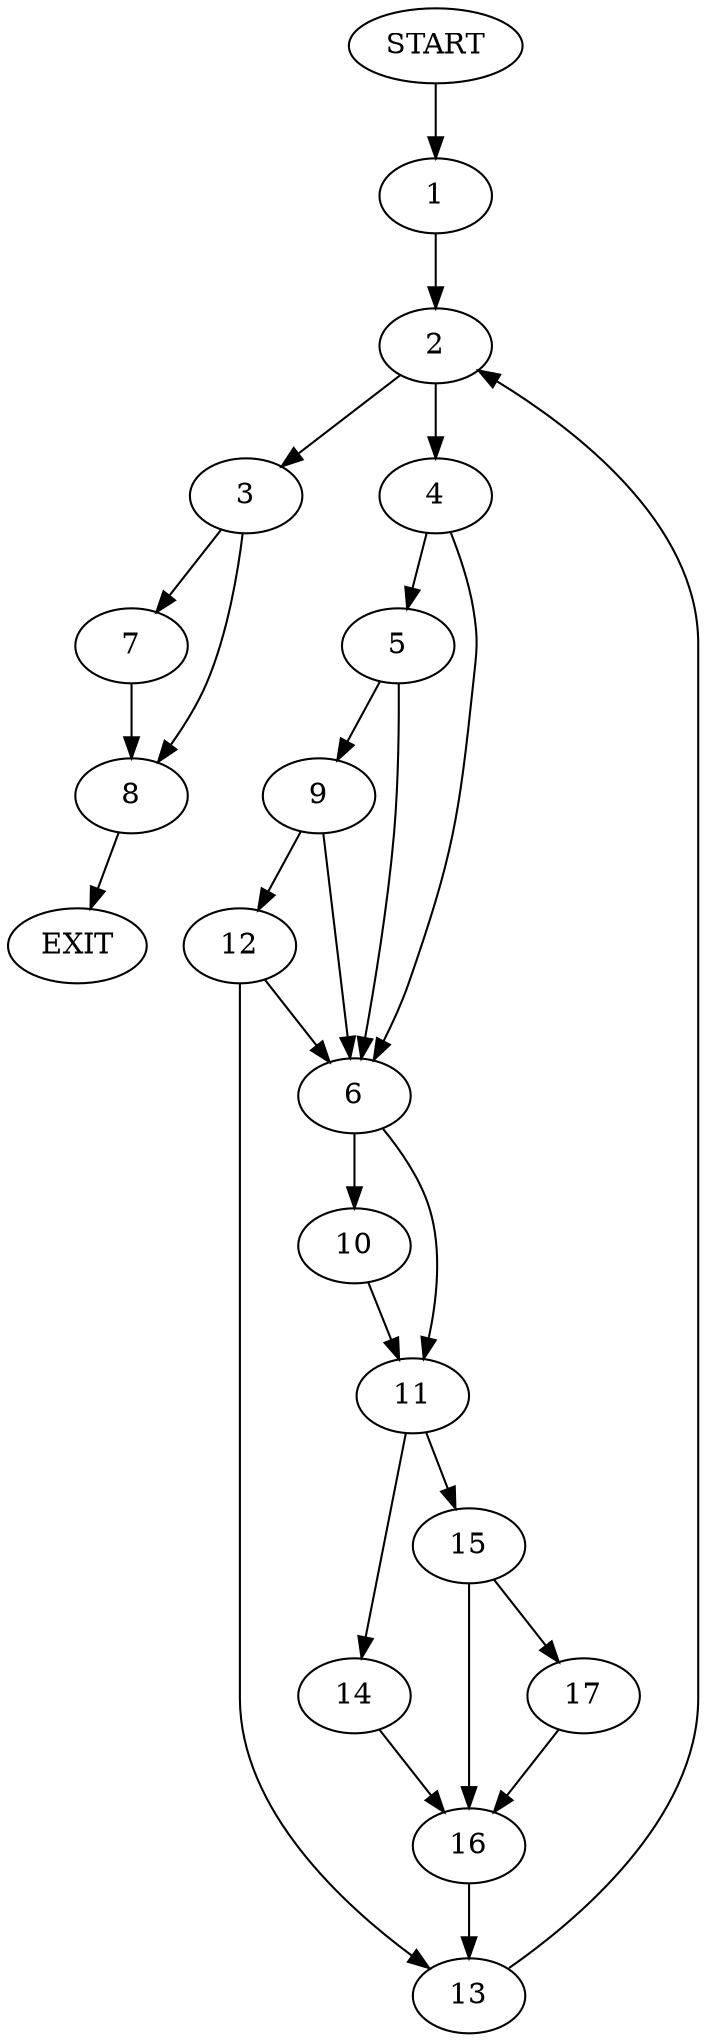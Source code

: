 digraph {
0 [label="START"]
18 [label="EXIT"]
0 -> 1
1 -> 2
2 -> 3
2 -> 4
4 -> 5
4 -> 6
3 -> 7
3 -> 8
5 -> 9
5 -> 6
6 -> 10
6 -> 11
9 -> 12
9 -> 6
12 -> 13
12 -> 6
13 -> 2
11 -> 14
11 -> 15
10 -> 11
14 -> 16
15 -> 16
15 -> 17
16 -> 13
17 -> 16
8 -> 18
7 -> 8
}
